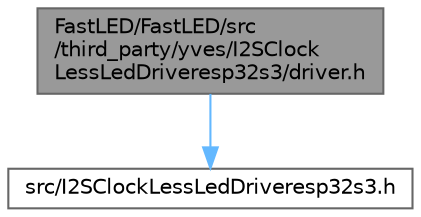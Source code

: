 digraph "FastLED/FastLED/src/third_party/yves/I2SClockLessLedDriveresp32s3/driver.h"
{
 // LATEX_PDF_SIZE
  bgcolor="transparent";
  edge [fontname=Helvetica,fontsize=10,labelfontname=Helvetica,labelfontsize=10];
  node [fontname=Helvetica,fontsize=10,shape=box,height=0.2,width=0.4];
  Node1 [id="Node000001",label="FastLED/FastLED/src\l/third_party/yves/I2SClock\lLessLedDriveresp32s3/driver.h",height=0.2,width=0.4,color="gray40", fillcolor="grey60", style="filled", fontcolor="black",tooltip=" "];
  Node1 -> Node2 [id="edge1_Node000001_Node000002",color="steelblue1",style="solid",tooltip=" "];
  Node2 [id="Node000002",label="src/I2SClockLessLedDriveresp32s3.h",height=0.2,width=0.4,color="grey40", fillcolor="white", style="filled",URL="$d7/dc6/_i2_s_clock_less_led_driveresp32s3_8h.html",tooltip=" "];
}
